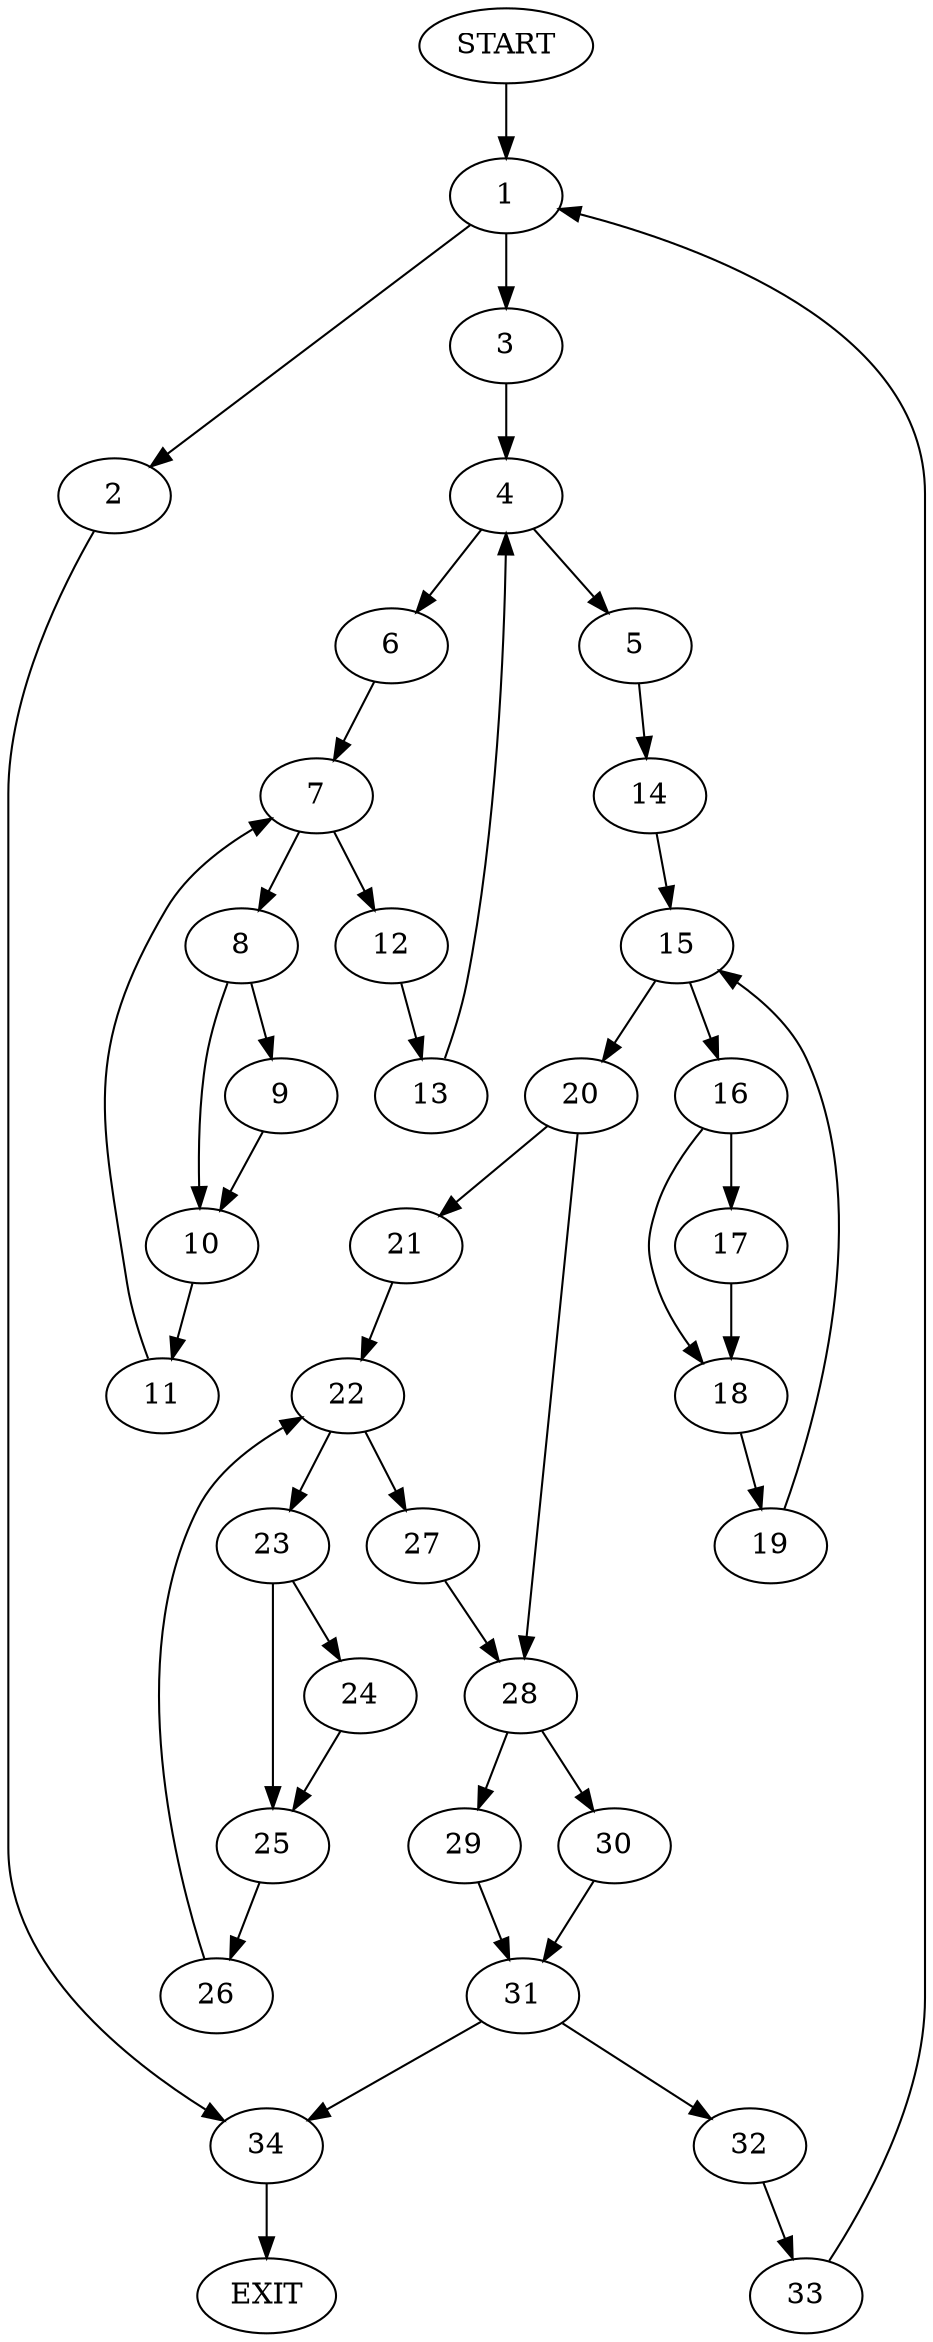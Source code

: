 digraph { 
0 [label="START"];
1;
2;
3;
4;
5;
6;
7;
8;
9;
10;
11;
12;
13;
14;
15;
16;
17;
18;
19;
20;
21;
22;
23;
24;
25;
26;
27;
28;
29;
30;
31;
32;
33;
34;
35[label="EXIT"];
0 -> 1;
1 -> 3;
1 -> 2;
2 -> 34;
3 -> 4;
4 -> 6;
4 -> 5;
5 -> 14;
6 -> 7;
7 -> 8;
7 -> 12;
8 -> 9;
8 -> 10;
9 -> 10;
10 -> 11;
11 -> 7;
12 -> 13;
13 -> 4;
14 -> 15;
15 -> 16;
15 -> 20;
16 -> 17;
16 -> 18;
17 -> 18;
18 -> 19;
19 -> 15;
20 -> 21;
20 -> 28;
21 -> 22;
22 -> 23;
22 -> 27;
23 -> 24;
23 -> 25;
24 -> 25;
25 -> 26;
26 -> 22;
27 -> 28;
28 -> 29;
28 -> 30;
29 -> 31;
30 -> 31;
31 -> 34;
31 -> 32;
32 -> 33;
33 -> 1;
34 -> 35;
}